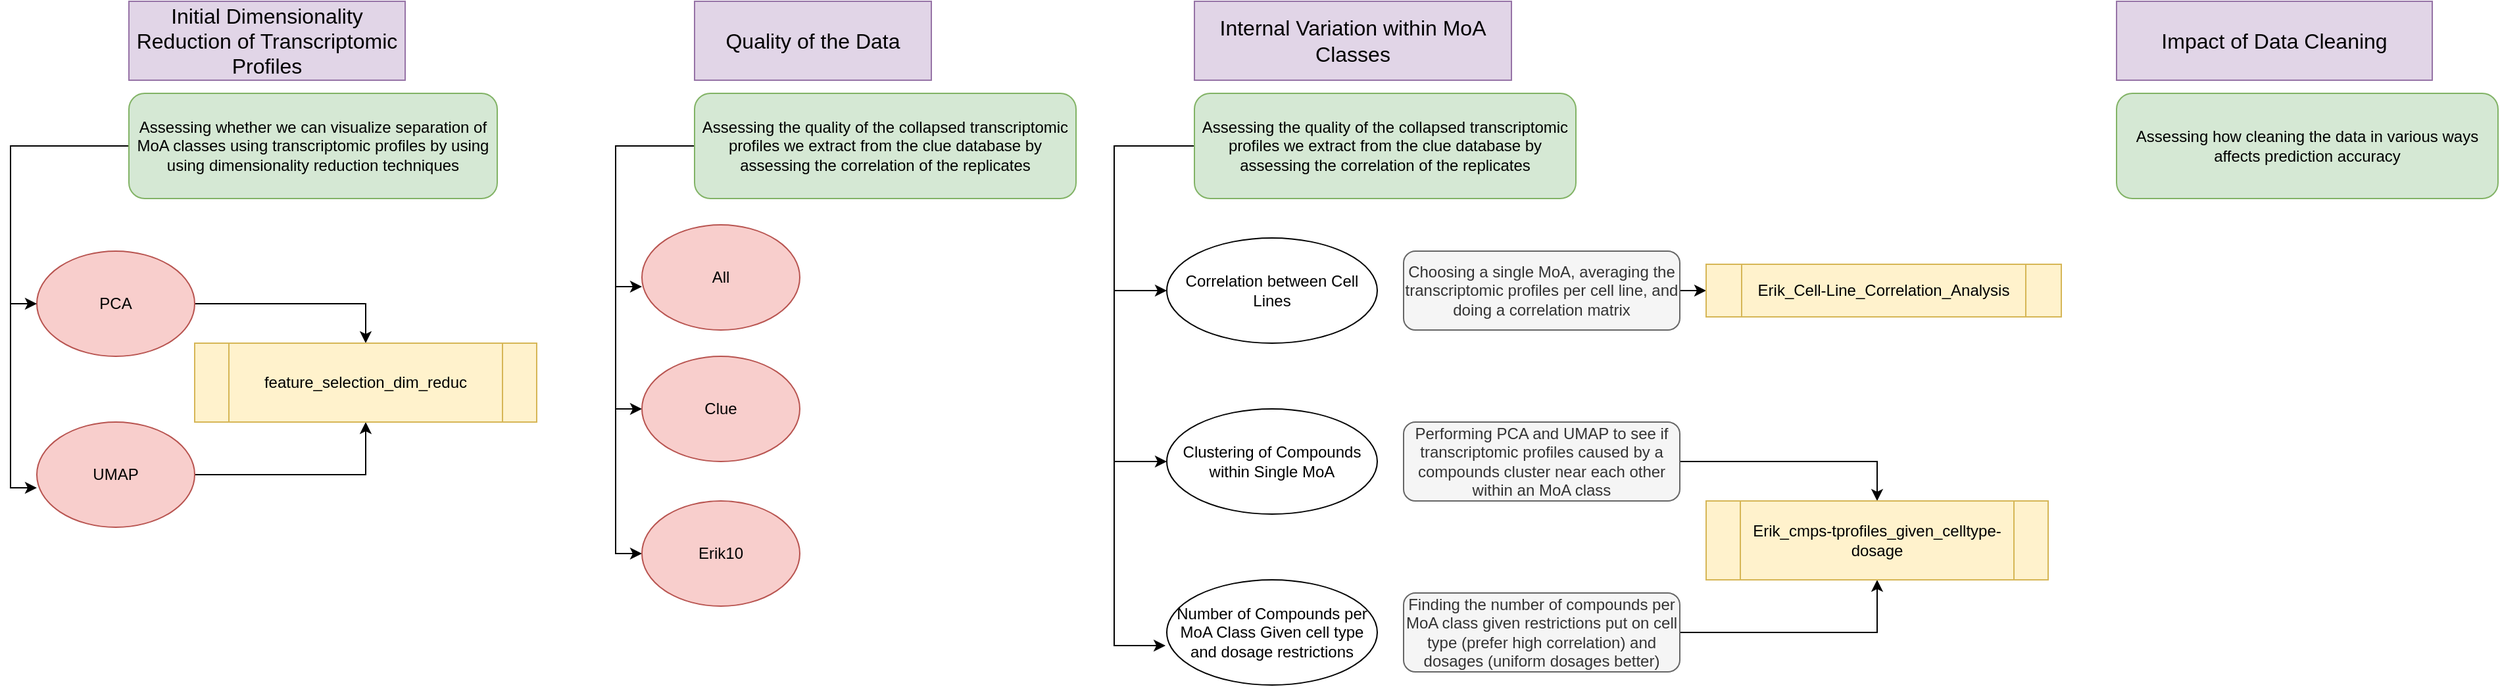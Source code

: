 <mxfile version="20.8.2" type="github">
  <diagram id="6dKqERXotfZ60ivdcI1Y" name="Page-1">
    <mxGraphModel dx="2570" dy="723" grid="1" gridSize="10" guides="1" tooltips="1" connect="1" arrows="1" fold="1" page="1" pageScale="1" pageWidth="850" pageHeight="1100" math="0" shadow="0">
      <root>
        <mxCell id="0" />
        <mxCell id="1" parent="0" />
        <mxCell id="Iul-wUf45ReHOHg2lYzj-1" value="&lt;font style=&quot;font-size: 13px;&quot;&gt;&lt;font style=&quot;font-size: 14px;&quot;&gt;&lt;font style=&quot;font-size: 15px;&quot;&gt;&lt;font style=&quot;font-size: 16px;&quot;&gt;Initial Dimensionality Reduction of Transcriptomic Profiles&lt;/font&gt;&lt;/font&gt;&lt;/font&gt;&lt;/font&gt;" style="rounded=0;whiteSpace=wrap;html=1;fillColor=#e1d5e7;strokeColor=#9673a6;" vertex="1" parent="1">
          <mxGeometry x="90" y="100" width="210" height="60" as="geometry" />
        </mxCell>
        <mxCell id="Iul-wUf45ReHOHg2lYzj-36" style="edgeStyle=orthogonalEdgeStyle;rounded=0;orthogonalLoop=1;jettySize=auto;html=1;exitX=1;exitY=0.5;exitDx=0;exitDy=0;entryX=0.5;entryY=1;entryDx=0;entryDy=0;fontSize=16;" edge="1" parent="1" source="Iul-wUf45ReHOHg2lYzj-2" target="Iul-wUf45ReHOHg2lYzj-21">
          <mxGeometry relative="1" as="geometry" />
        </mxCell>
        <mxCell id="Iul-wUf45ReHOHg2lYzj-2" value="UMAP" style="ellipse;whiteSpace=wrap;html=1;fillColor=#f8cecc;strokeColor=#b85450;" vertex="1" parent="1">
          <mxGeometry x="20" y="420" width="120" height="80" as="geometry" />
        </mxCell>
        <mxCell id="Iul-wUf45ReHOHg2lYzj-35" style="edgeStyle=orthogonalEdgeStyle;rounded=0;orthogonalLoop=1;jettySize=auto;html=1;exitX=1;exitY=0.5;exitDx=0;exitDy=0;entryX=0.5;entryY=0;entryDx=0;entryDy=0;fontSize=16;" edge="1" parent="1" source="Iul-wUf45ReHOHg2lYzj-3" target="Iul-wUf45ReHOHg2lYzj-21">
          <mxGeometry relative="1" as="geometry" />
        </mxCell>
        <mxCell id="Iul-wUf45ReHOHg2lYzj-3" value="PCA" style="ellipse;whiteSpace=wrap;html=1;fillColor=#f8cecc;strokeColor=#b85450;" vertex="1" parent="1">
          <mxGeometry x="20" y="290" width="120" height="80" as="geometry" />
        </mxCell>
        <mxCell id="Iul-wUf45ReHOHg2lYzj-4" value="&lt;font style=&quot;font-size: 13px;&quot;&gt;&lt;font style=&quot;font-size: 14px;&quot;&gt;&lt;font style=&quot;font-size: 15px;&quot;&gt;&lt;font style=&quot;font-size: 16px;&quot;&gt;Quality of the Data&lt;/font&gt;&lt;/font&gt;&lt;/font&gt;&lt;/font&gt;" style="rounded=0;whiteSpace=wrap;html=1;fillColor=#e1d5e7;strokeColor=#9673a6;" vertex="1" parent="1">
          <mxGeometry x="520" y="100" width="180" height="60" as="geometry" />
        </mxCell>
        <mxCell id="Iul-wUf45ReHOHg2lYzj-6" value="&lt;div style=&quot;font-size: 16px;&quot;&gt;&lt;font style=&quot;font-size: 16px;&quot;&gt;Internal Variation within MoA Classes &lt;br&gt;&lt;/font&gt;&lt;/div&gt;" style="rounded=0;whiteSpace=wrap;html=1;fillColor=#e1d5e7;strokeColor=#9673a6;" vertex="1" parent="1">
          <mxGeometry x="900" y="100" width="241" height="60" as="geometry" />
        </mxCell>
        <mxCell id="Iul-wUf45ReHOHg2lYzj-7" value="Correlation between Cell Lines" style="ellipse;whiteSpace=wrap;html=1;" vertex="1" parent="1">
          <mxGeometry x="879" y="280" width="160" height="80" as="geometry" />
        </mxCell>
        <mxCell id="Iul-wUf45ReHOHg2lYzj-8" value="Clustering of Compounds within Single MoA" style="ellipse;whiteSpace=wrap;html=1;" vertex="1" parent="1">
          <mxGeometry x="879" y="410" width="160" height="80" as="geometry" />
        </mxCell>
        <mxCell id="Iul-wUf45ReHOHg2lYzj-9" value="Number of Compounds per MoA Class Given cell type and dosage restrictions" style="ellipse;whiteSpace=wrap;html=1;" vertex="1" parent="1">
          <mxGeometry x="879" y="540" width="160" height="80" as="geometry" />
        </mxCell>
        <mxCell id="Iul-wUf45ReHOHg2lYzj-27" style="edgeStyle=orthogonalEdgeStyle;rounded=0;orthogonalLoop=1;jettySize=auto;html=1;entryX=0;entryY=0.5;entryDx=0;entryDy=0;fontSize=16;" edge="1" parent="1" source="Iul-wUf45ReHOHg2lYzj-10" target="Iul-wUf45ReHOHg2lYzj-3">
          <mxGeometry relative="1" as="geometry">
            <Array as="points">
              <mxPoint y="210" />
              <mxPoint y="330" />
            </Array>
          </mxGeometry>
        </mxCell>
        <mxCell id="Iul-wUf45ReHOHg2lYzj-28" style="edgeStyle=orthogonalEdgeStyle;rounded=0;orthogonalLoop=1;jettySize=auto;html=1;entryX=0;entryY=0.625;entryDx=0;entryDy=0;entryPerimeter=0;fontSize=16;" edge="1" parent="1" target="Iul-wUf45ReHOHg2lYzj-2">
          <mxGeometry relative="1" as="geometry">
            <mxPoint x="90" y="210" as="sourcePoint" />
            <Array as="points">
              <mxPoint y="210" />
              <mxPoint y="470" />
            </Array>
          </mxGeometry>
        </mxCell>
        <mxCell id="Iul-wUf45ReHOHg2lYzj-10" value="Assessing whether we can visualize separation of MoA classes using transcriptomic profiles by using using dimensionality reduction techniques " style="rounded=1;whiteSpace=wrap;html=1;fillColor=#d5e8d4;strokeColor=#82b366;" vertex="1" parent="1">
          <mxGeometry x="90" y="170" width="280" height="80" as="geometry" />
        </mxCell>
        <mxCell id="Iul-wUf45ReHOHg2lYzj-32" style="edgeStyle=orthogonalEdgeStyle;rounded=0;orthogonalLoop=1;jettySize=auto;html=1;entryX=0;entryY=0.588;entryDx=0;entryDy=0;entryPerimeter=0;fontSize=16;" edge="1" parent="1" source="Iul-wUf45ReHOHg2lYzj-11" target="Iul-wUf45ReHOHg2lYzj-29">
          <mxGeometry relative="1" as="geometry">
            <Array as="points">
              <mxPoint x="460" y="210" />
              <mxPoint x="460" y="317" />
            </Array>
          </mxGeometry>
        </mxCell>
        <mxCell id="Iul-wUf45ReHOHg2lYzj-33" style="edgeStyle=orthogonalEdgeStyle;rounded=0;orthogonalLoop=1;jettySize=auto;html=1;exitX=0;exitY=0.5;exitDx=0;exitDy=0;entryX=0;entryY=0.5;entryDx=0;entryDy=0;fontSize=16;" edge="1" parent="1" source="Iul-wUf45ReHOHg2lYzj-11" target="Iul-wUf45ReHOHg2lYzj-30">
          <mxGeometry relative="1" as="geometry" />
        </mxCell>
        <mxCell id="Iul-wUf45ReHOHg2lYzj-34" style="edgeStyle=orthogonalEdgeStyle;rounded=0;orthogonalLoop=1;jettySize=auto;html=1;exitX=0;exitY=0.5;exitDx=0;exitDy=0;entryX=0;entryY=0.5;entryDx=0;entryDy=0;fontSize=16;" edge="1" parent="1" source="Iul-wUf45ReHOHg2lYzj-11" target="Iul-wUf45ReHOHg2lYzj-31">
          <mxGeometry relative="1" as="geometry" />
        </mxCell>
        <mxCell id="Iul-wUf45ReHOHg2lYzj-11" value="Assessing the quality of the collapsed transcriptomic profiles we extract from the clue database by assessing the correlation of the replicates" style="rounded=1;whiteSpace=wrap;html=1;fillColor=#d5e8d4;strokeColor=#82b366;" vertex="1" parent="1">
          <mxGeometry x="520" y="170" width="290" height="80" as="geometry" />
        </mxCell>
        <mxCell id="Iul-wUf45ReHOHg2lYzj-23" style="edgeStyle=orthogonalEdgeStyle;rounded=0;orthogonalLoop=1;jettySize=auto;html=1;entryX=-0.006;entryY=0.625;entryDx=0;entryDy=0;entryPerimeter=0;exitX=0;exitY=0.5;exitDx=0;exitDy=0;" edge="1" parent="1" source="Iul-wUf45ReHOHg2lYzj-12" target="Iul-wUf45ReHOHg2lYzj-9">
          <mxGeometry relative="1" as="geometry">
            <Array as="points">
              <mxPoint x="839" y="210" />
              <mxPoint x="839" y="590" />
            </Array>
          </mxGeometry>
        </mxCell>
        <mxCell id="Iul-wUf45ReHOHg2lYzj-24" style="edgeStyle=orthogonalEdgeStyle;rounded=0;orthogonalLoop=1;jettySize=auto;html=1;exitX=0;exitY=0.5;exitDx=0;exitDy=0;entryX=0;entryY=0.5;entryDx=0;entryDy=0;" edge="1" parent="1" source="Iul-wUf45ReHOHg2lYzj-12" target="Iul-wUf45ReHOHg2lYzj-7">
          <mxGeometry relative="1" as="geometry">
            <Array as="points">
              <mxPoint x="839" y="210" />
              <mxPoint x="839" y="320" />
            </Array>
          </mxGeometry>
        </mxCell>
        <mxCell id="Iul-wUf45ReHOHg2lYzj-25" style="edgeStyle=orthogonalEdgeStyle;rounded=0;orthogonalLoop=1;jettySize=auto;html=1;exitX=0;exitY=0.5;exitDx=0;exitDy=0;entryX=0;entryY=0.5;entryDx=0;entryDy=0;" edge="1" parent="1" source="Iul-wUf45ReHOHg2lYzj-12" target="Iul-wUf45ReHOHg2lYzj-8">
          <mxGeometry relative="1" as="geometry">
            <Array as="points">
              <mxPoint x="839" y="210" />
              <mxPoint x="839" y="450" />
            </Array>
          </mxGeometry>
        </mxCell>
        <mxCell id="Iul-wUf45ReHOHg2lYzj-12" value="Assessing the quality of the collapsed transcriptomic profiles we extract from the clue database by assessing the correlation of the replicates" style="rounded=1;whiteSpace=wrap;html=1;fillColor=#d5e8d4;strokeColor=#82b366;" vertex="1" parent="1">
          <mxGeometry x="900" y="170" width="290" height="80" as="geometry" />
        </mxCell>
        <mxCell id="Iul-wUf45ReHOHg2lYzj-39" style="edgeStyle=orthogonalEdgeStyle;rounded=0;orthogonalLoop=1;jettySize=auto;html=1;exitX=1;exitY=0.5;exitDx=0;exitDy=0;entryX=0;entryY=0.5;entryDx=0;entryDy=0;fontSize=16;" edge="1" parent="1" source="Iul-wUf45ReHOHg2lYzj-13" target="Iul-wUf45ReHOHg2lYzj-18">
          <mxGeometry relative="1" as="geometry" />
        </mxCell>
        <mxCell id="Iul-wUf45ReHOHg2lYzj-13" value="Choosing a single MoA, averaging the transcriptomic profiles per cell line, and doing a correlation matrix" style="rounded=1;whiteSpace=wrap;html=1;fillColor=#f5f5f5;fontColor=#333333;strokeColor=#666666;" vertex="1" parent="1">
          <mxGeometry x="1059" y="290" width="210" height="60" as="geometry" />
        </mxCell>
        <mxCell id="Iul-wUf45ReHOHg2lYzj-38" style="edgeStyle=orthogonalEdgeStyle;rounded=0;orthogonalLoop=1;jettySize=auto;html=1;exitX=1;exitY=0.5;exitDx=0;exitDy=0;entryX=0.5;entryY=0;entryDx=0;entryDy=0;fontSize=16;" edge="1" parent="1" source="Iul-wUf45ReHOHg2lYzj-14" target="Iul-wUf45ReHOHg2lYzj-20">
          <mxGeometry relative="1" as="geometry" />
        </mxCell>
        <mxCell id="Iul-wUf45ReHOHg2lYzj-14" value="Performing PCA and UMAP to see if transcriptomic profiles caused by a compounds cluster near each other within an MoA class" style="rounded=1;whiteSpace=wrap;html=1;fillColor=#f5f5f5;fontColor=#333333;strokeColor=#666666;" vertex="1" parent="1">
          <mxGeometry x="1059" y="420" width="210" height="60" as="geometry" />
        </mxCell>
        <mxCell id="Iul-wUf45ReHOHg2lYzj-37" style="edgeStyle=orthogonalEdgeStyle;rounded=0;orthogonalLoop=1;jettySize=auto;html=1;exitX=1;exitY=0.5;exitDx=0;exitDy=0;entryX=0.5;entryY=1;entryDx=0;entryDy=0;fontSize=16;" edge="1" parent="1" source="Iul-wUf45ReHOHg2lYzj-15" target="Iul-wUf45ReHOHg2lYzj-20">
          <mxGeometry relative="1" as="geometry" />
        </mxCell>
        <mxCell id="Iul-wUf45ReHOHg2lYzj-15" value="Finding the number of compounds per MoA class given restrictions put on cell type (prefer high correlation) and dosages (uniform dosages better)" style="rounded=1;whiteSpace=wrap;html=1;fillColor=#f5f5f5;fontColor=#333333;strokeColor=#666666;" vertex="1" parent="1">
          <mxGeometry x="1059" y="550" width="210" height="60" as="geometry" />
        </mxCell>
        <mxCell id="Iul-wUf45ReHOHg2lYzj-16" value="&lt;font style=&quot;font-size: 13px;&quot;&gt;&lt;font style=&quot;font-size: 14px;&quot;&gt;&lt;font style=&quot;font-size: 15px;&quot;&gt;&lt;font style=&quot;font-size: 16px;&quot;&gt;Impact of Data Cleaning&lt;/font&gt;&lt;/font&gt;&lt;/font&gt;&lt;/font&gt;" style="rounded=0;whiteSpace=wrap;html=1;fillColor=#e1d5e7;strokeColor=#9673a6;" vertex="1" parent="1">
          <mxGeometry x="1601" y="100" width="240" height="60" as="geometry" />
        </mxCell>
        <mxCell id="Iul-wUf45ReHOHg2lYzj-17" value="Assessing how cleaning the data in various ways affects prediction accuracy" style="rounded=1;whiteSpace=wrap;html=1;fillColor=#d5e8d4;strokeColor=#82b366;" vertex="1" parent="1">
          <mxGeometry x="1601" y="170" width="290" height="80" as="geometry" />
        </mxCell>
        <mxCell id="Iul-wUf45ReHOHg2lYzj-18" value="Erik_Cell-Line_Correlation_Analysis" style="shape=process;whiteSpace=wrap;html=1;backgroundOutline=1;fillColor=#fff2cc;strokeColor=#d6b656;" vertex="1" parent="1">
          <mxGeometry x="1289" y="300" width="270" height="40" as="geometry" />
        </mxCell>
        <mxCell id="Iul-wUf45ReHOHg2lYzj-20" value="Erik_cmps-tprofiles_given_celltype-dosage" style="shape=process;whiteSpace=wrap;html=1;backgroundOutline=1;fillColor=#fff2cc;strokeColor=#d6b656;" vertex="1" parent="1">
          <mxGeometry x="1289" y="480" width="260" height="60" as="geometry" />
        </mxCell>
        <mxCell id="Iul-wUf45ReHOHg2lYzj-21" value="feature_selection_dim_reduc" style="shape=process;whiteSpace=wrap;html=1;backgroundOutline=1;fillColor=#fff2cc;strokeColor=#d6b656;" vertex="1" parent="1">
          <mxGeometry x="140" y="360" width="260" height="60" as="geometry" />
        </mxCell>
        <mxCell id="Iul-wUf45ReHOHg2lYzj-29" value="All" style="ellipse;whiteSpace=wrap;html=1;fillColor=#f8cecc;strokeColor=#b85450;" vertex="1" parent="1">
          <mxGeometry x="480" y="270" width="120" height="80" as="geometry" />
        </mxCell>
        <mxCell id="Iul-wUf45ReHOHg2lYzj-30" value="Clue" style="ellipse;whiteSpace=wrap;html=1;fillColor=#f8cecc;strokeColor=#b85450;" vertex="1" parent="1">
          <mxGeometry x="480" y="370" width="120" height="80" as="geometry" />
        </mxCell>
        <mxCell id="Iul-wUf45ReHOHg2lYzj-31" value="Erik10" style="ellipse;whiteSpace=wrap;html=1;fillColor=#f8cecc;strokeColor=#b85450;" vertex="1" parent="1">
          <mxGeometry x="480" y="480" width="120" height="80" as="geometry" />
        </mxCell>
      </root>
    </mxGraphModel>
  </diagram>
</mxfile>
